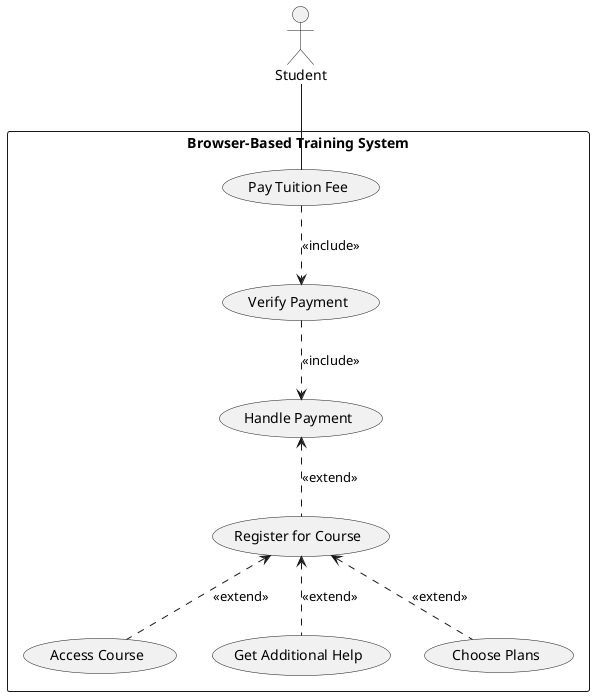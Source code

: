 @startuml online_training_registration
top to bottom direction

actor Student

rectangle "Browser-Based Training System" {
    usecase "Pay Tuition Fee" as pay_fee
    usecase "Verify Payment" as verify_payment
    usecase "Handle Payment" as handle_payment
    usecase "Register for Course" as register_course
    usecase "Access Course" as access_course
    usecase "Get Additional Help" as get_help
    usecase "Choose Plans" as choose_plans


}

Student -- pay_fee
pay_fee ..> verify_payment: <<include>>
verify_payment ..> handle_payment: <<include>>
handle_payment <.. register_course: <<extend>>
register_course <.. get_help: <<extend>>
register_course <.. choose_plans: <<extend>>
register_course <.. access_course: <<extend>>

@enduml